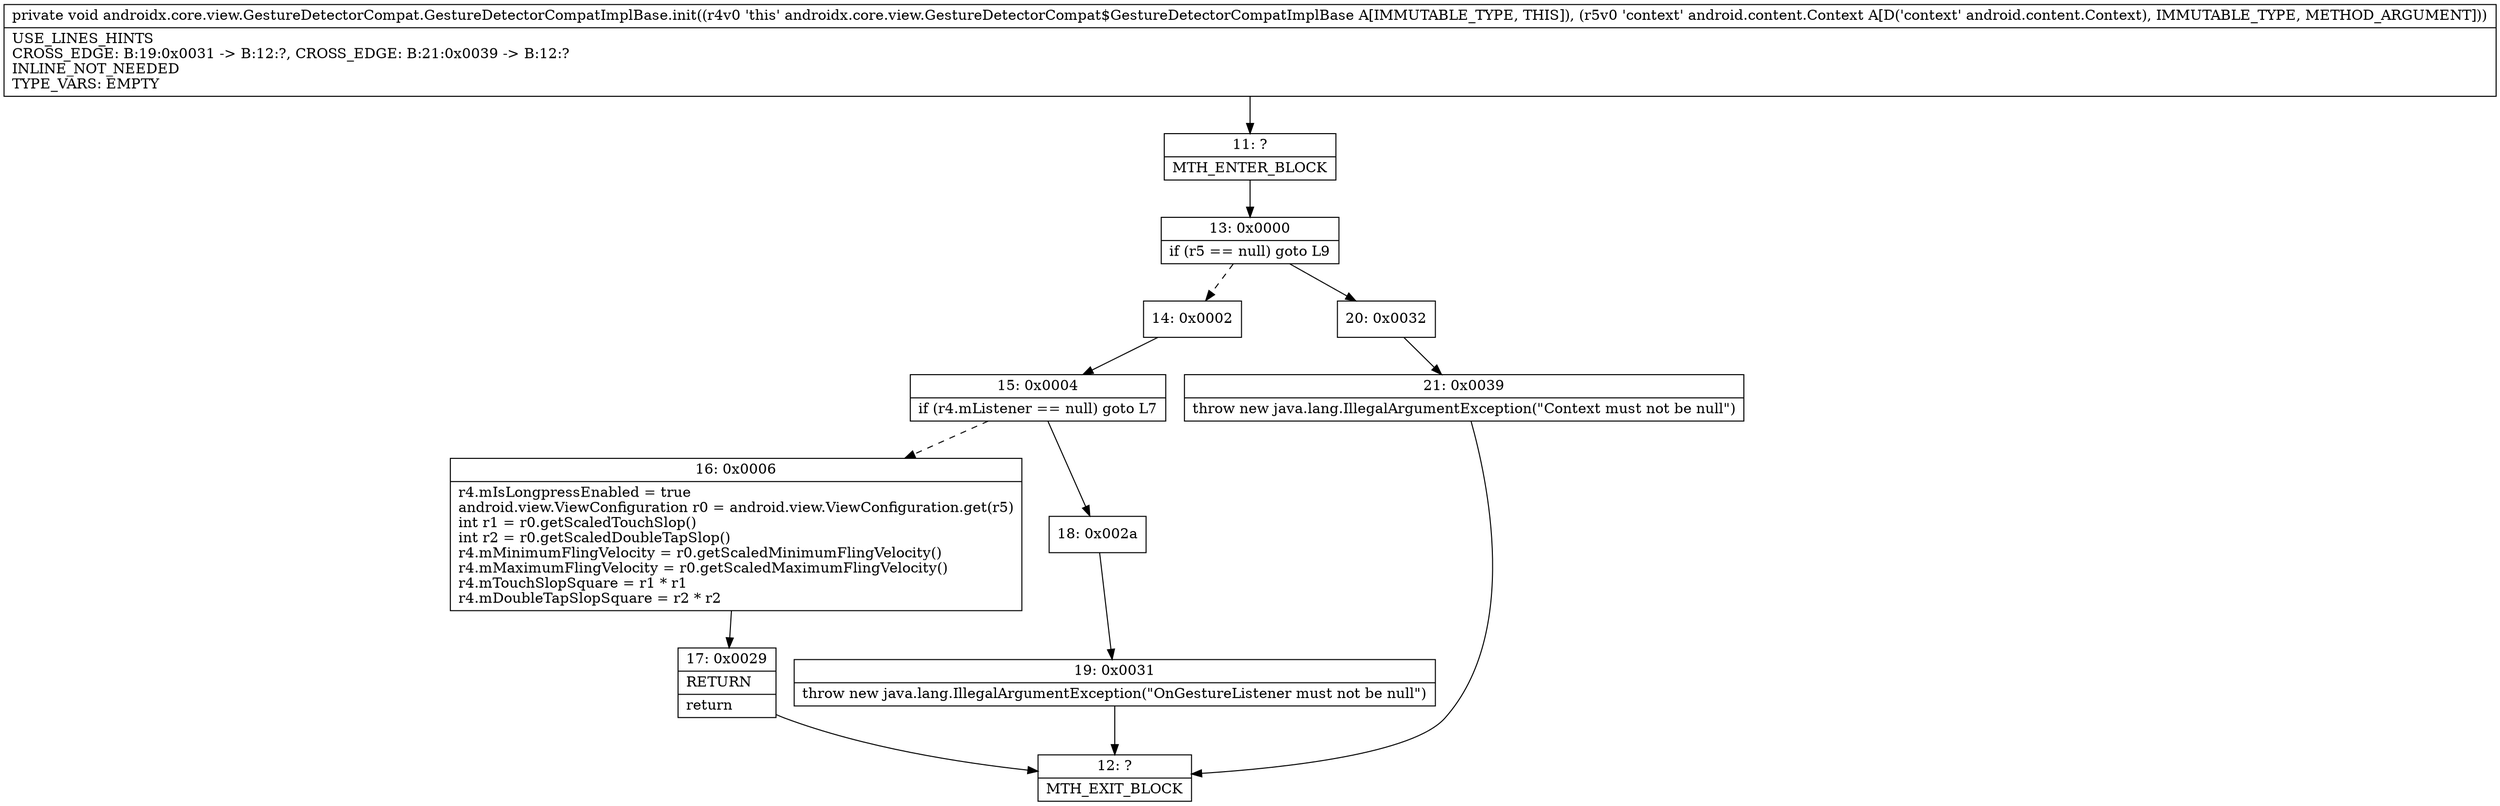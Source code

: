 digraph "CFG forandroidx.core.view.GestureDetectorCompat.GestureDetectorCompatImplBase.init(Landroid\/content\/Context;)V" {
Node_11 [shape=record,label="{11\:\ ?|MTH_ENTER_BLOCK\l}"];
Node_13 [shape=record,label="{13\:\ 0x0000|if (r5 == null) goto L9\l}"];
Node_14 [shape=record,label="{14\:\ 0x0002}"];
Node_15 [shape=record,label="{15\:\ 0x0004|if (r4.mListener == null) goto L7\l}"];
Node_16 [shape=record,label="{16\:\ 0x0006|r4.mIsLongpressEnabled = true\landroid.view.ViewConfiguration r0 = android.view.ViewConfiguration.get(r5)\lint r1 = r0.getScaledTouchSlop()\lint r2 = r0.getScaledDoubleTapSlop()\lr4.mMinimumFlingVelocity = r0.getScaledMinimumFlingVelocity()\lr4.mMaximumFlingVelocity = r0.getScaledMaximumFlingVelocity()\lr4.mTouchSlopSquare = r1 * r1\lr4.mDoubleTapSlopSquare = r2 * r2\l}"];
Node_17 [shape=record,label="{17\:\ 0x0029|RETURN\l|return\l}"];
Node_12 [shape=record,label="{12\:\ ?|MTH_EXIT_BLOCK\l}"];
Node_18 [shape=record,label="{18\:\ 0x002a}"];
Node_19 [shape=record,label="{19\:\ 0x0031|throw new java.lang.IllegalArgumentException(\"OnGestureListener must not be null\")\l}"];
Node_20 [shape=record,label="{20\:\ 0x0032}"];
Node_21 [shape=record,label="{21\:\ 0x0039|throw new java.lang.IllegalArgumentException(\"Context must not be null\")\l}"];
MethodNode[shape=record,label="{private void androidx.core.view.GestureDetectorCompat.GestureDetectorCompatImplBase.init((r4v0 'this' androidx.core.view.GestureDetectorCompat$GestureDetectorCompatImplBase A[IMMUTABLE_TYPE, THIS]), (r5v0 'context' android.content.Context A[D('context' android.content.Context), IMMUTABLE_TYPE, METHOD_ARGUMENT]))  | USE_LINES_HINTS\lCROSS_EDGE: B:19:0x0031 \-\> B:12:?, CROSS_EDGE: B:21:0x0039 \-\> B:12:?\lINLINE_NOT_NEEDED\lTYPE_VARS: EMPTY\l}"];
MethodNode -> Node_11;Node_11 -> Node_13;
Node_13 -> Node_14[style=dashed];
Node_13 -> Node_20;
Node_14 -> Node_15;
Node_15 -> Node_16[style=dashed];
Node_15 -> Node_18;
Node_16 -> Node_17;
Node_17 -> Node_12;
Node_18 -> Node_19;
Node_19 -> Node_12;
Node_20 -> Node_21;
Node_21 -> Node_12;
}


